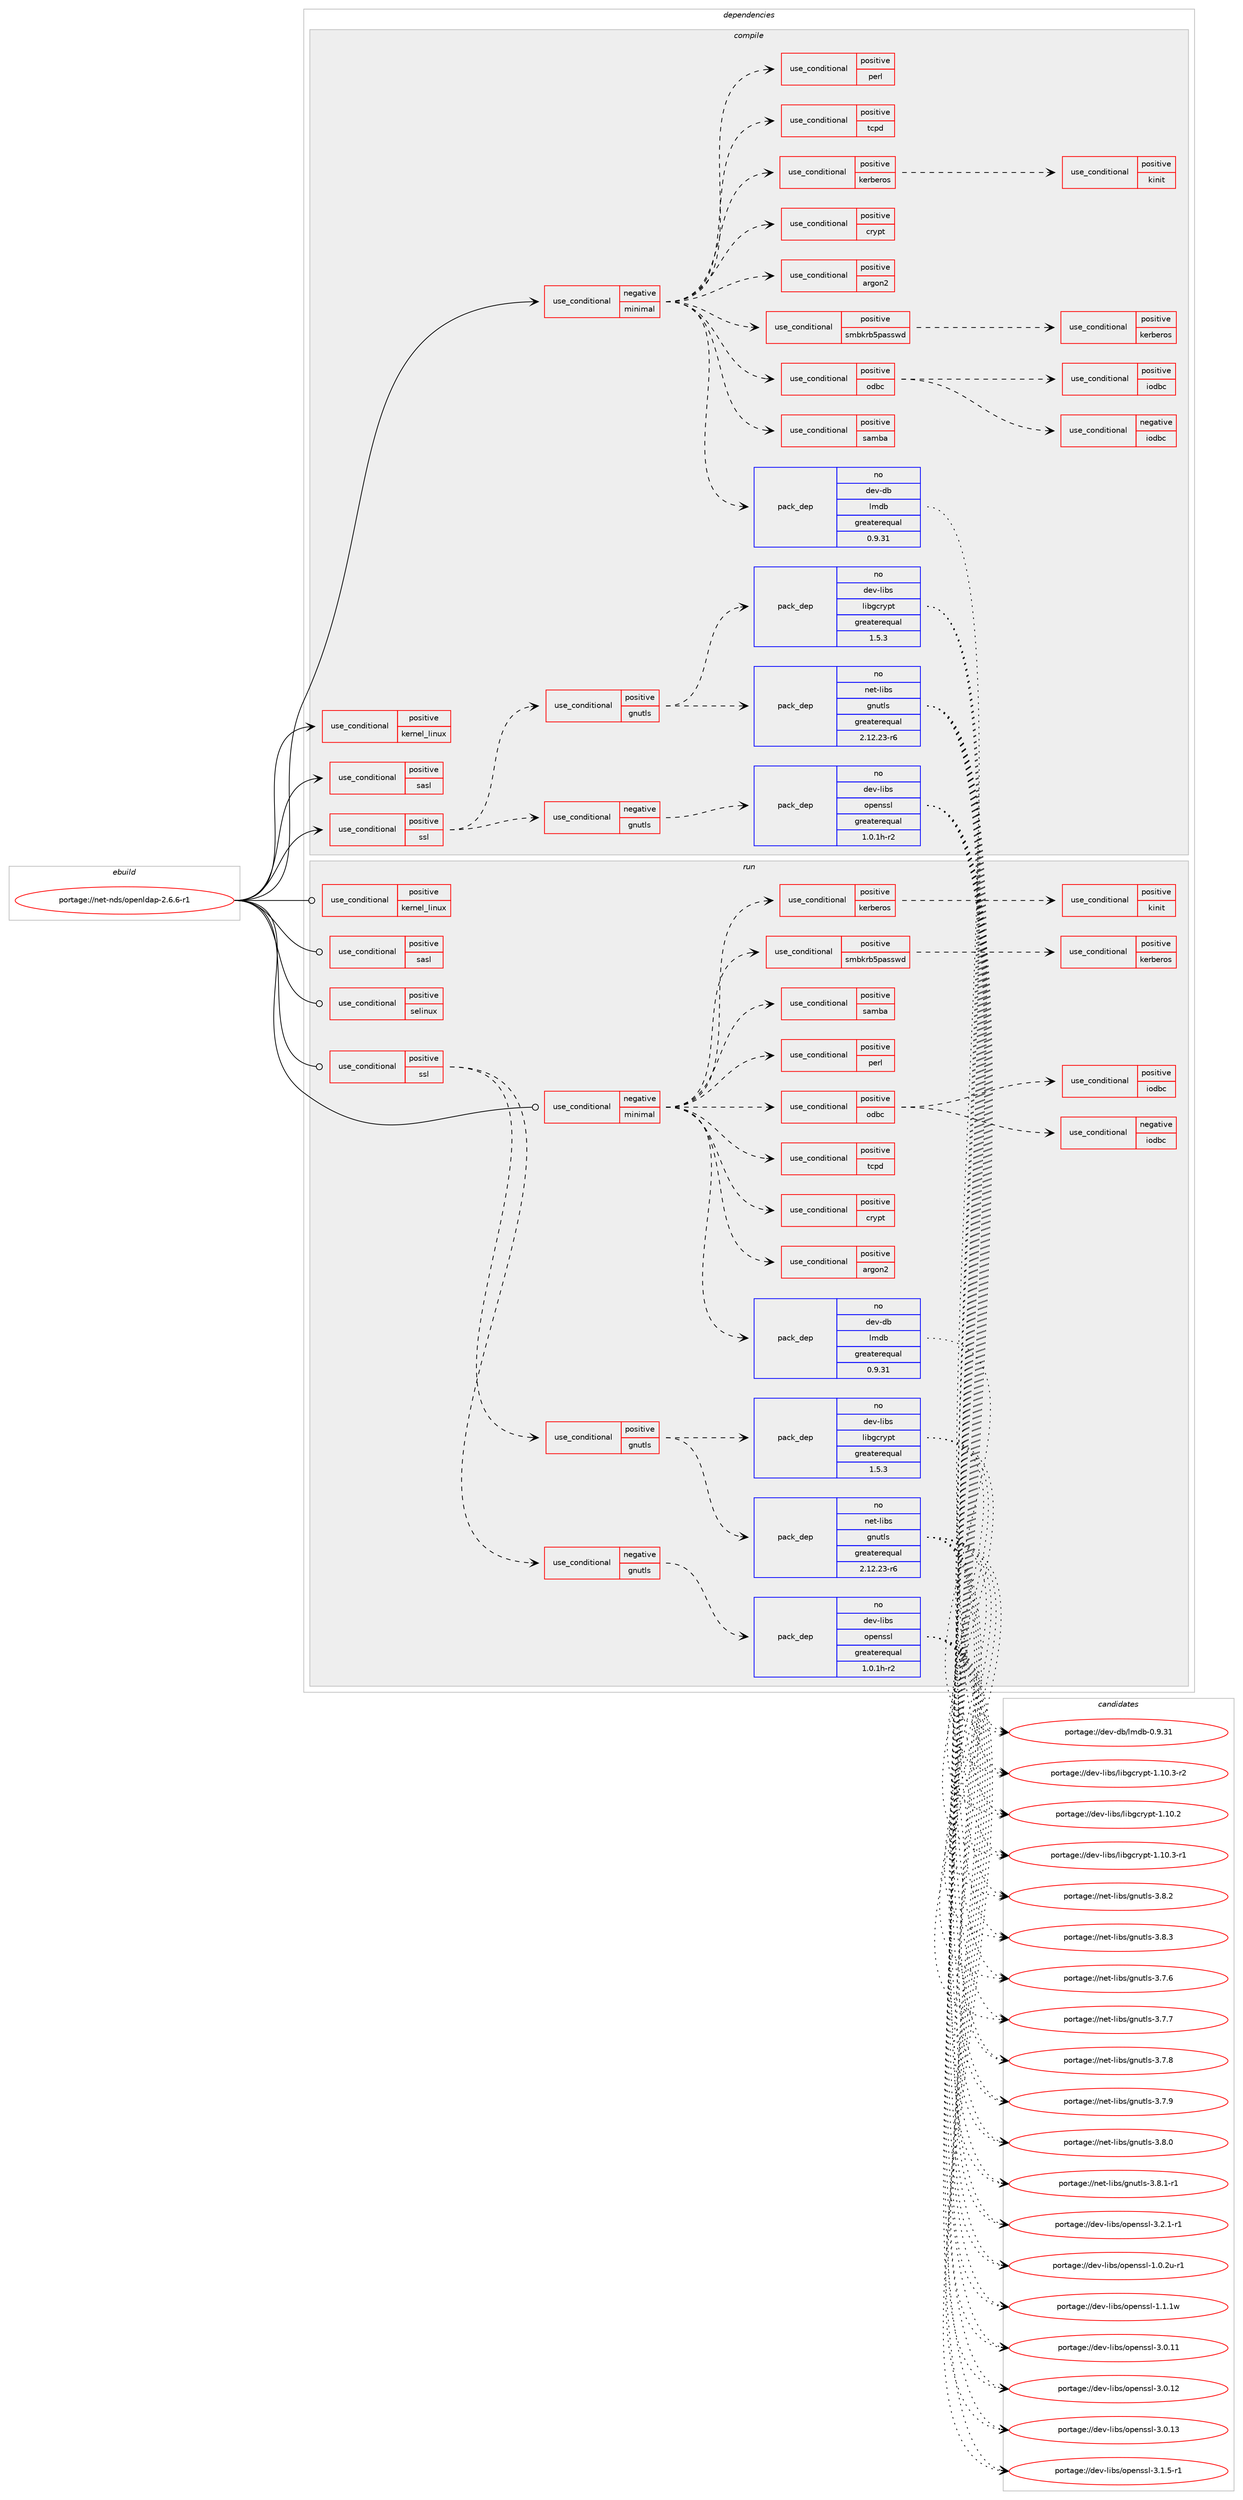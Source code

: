 digraph prolog {

# *************
# Graph options
# *************

newrank=true;
concentrate=true;
compound=true;
graph [rankdir=LR,fontname=Helvetica,fontsize=10,ranksep=1.5];#, ranksep=2.5, nodesep=0.2];
edge  [arrowhead=vee];
node  [fontname=Helvetica,fontsize=10];

# **********
# The ebuild
# **********

subgraph cluster_leftcol {
color=gray;
rank=same;
label=<<i>ebuild</i>>;
id [label="portage://net-nds/openldap-2.6.6-r1", color=red, width=4, href="../net-nds/openldap-2.6.6-r1.svg"];
}

# ****************
# The dependencies
# ****************

subgraph cluster_midcol {
color=gray;
label=<<i>dependencies</i>>;
subgraph cluster_compile {
fillcolor="#eeeeee";
style=filled;
label=<<i>compile</i>>;
subgraph cond5556 {
dependency7805 [label=<<TABLE BORDER="0" CELLBORDER="1" CELLSPACING="0" CELLPADDING="4"><TR><TD ROWSPAN="3" CELLPADDING="10">use_conditional</TD></TR><TR><TD>negative</TD></TR><TR><TD>minimal</TD></TR></TABLE>>, shape=none, color=red];
# *** BEGIN UNKNOWN DEPENDENCY TYPE (TODO) ***
# dependency7805 -> package_dependency(portage://net-nds/openldap-2.6.6-r1,install,no,dev-libs,libevent,none,[,,],any_same_slot,[])
# *** END UNKNOWN DEPENDENCY TYPE (TODO) ***

# *** BEGIN UNKNOWN DEPENDENCY TYPE (TODO) ***
# dependency7805 -> package_dependency(portage://net-nds/openldap-2.6.6-r1,install,no,dev-libs,libltdl,none,[,,],[],[])
# *** END UNKNOWN DEPENDENCY TYPE (TODO) ***

# *** BEGIN UNKNOWN DEPENDENCY TYPE (TODO) ***
# dependency7805 -> package_dependency(portage://net-nds/openldap-2.6.6-r1,install,no,sys-fs,e2fsprogs,none,[,,],[],[])
# *** END UNKNOWN DEPENDENCY TYPE (TODO) ***

subgraph pack2178 {
dependency7806 [label=<<TABLE BORDER="0" CELLBORDER="1" CELLSPACING="0" CELLPADDING="4" WIDTH="220"><TR><TD ROWSPAN="6" CELLPADDING="30">pack_dep</TD></TR><TR><TD WIDTH="110">no</TD></TR><TR><TD>dev-db</TD></TR><TR><TD>lmdb</TD></TR><TR><TD>greaterequal</TD></TR><TR><TD>0.9.31</TD></TR></TABLE>>, shape=none, color=blue];
}
dependency7805:e -> dependency7806:w [weight=20,style="dashed",arrowhead="vee"];
subgraph cond5557 {
dependency7807 [label=<<TABLE BORDER="0" CELLBORDER="1" CELLSPACING="0" CELLPADDING="4"><TR><TD ROWSPAN="3" CELLPADDING="10">use_conditional</TD></TR><TR><TD>positive</TD></TR><TR><TD>argon2</TD></TR></TABLE>>, shape=none, color=red];
# *** BEGIN UNKNOWN DEPENDENCY TYPE (TODO) ***
# dependency7807 -> package_dependency(portage://net-nds/openldap-2.6.6-r1,install,no,app-crypt,argon2,none,[,,],any_same_slot,[])
# *** END UNKNOWN DEPENDENCY TYPE (TODO) ***

}
dependency7805:e -> dependency7807:w [weight=20,style="dashed",arrowhead="vee"];
subgraph cond5558 {
dependency7808 [label=<<TABLE BORDER="0" CELLBORDER="1" CELLSPACING="0" CELLPADDING="4"><TR><TD ROWSPAN="3" CELLPADDING="10">use_conditional</TD></TR><TR><TD>positive</TD></TR><TR><TD>crypt</TD></TR></TABLE>>, shape=none, color=red];
# *** BEGIN UNKNOWN DEPENDENCY TYPE (TODO) ***
# dependency7808 -> package_dependency(portage://net-nds/openldap-2.6.6-r1,install,no,virtual,libcrypt,none,[,,],any_same_slot,[])
# *** END UNKNOWN DEPENDENCY TYPE (TODO) ***

}
dependency7805:e -> dependency7808:w [weight=20,style="dashed",arrowhead="vee"];
subgraph cond5559 {
dependency7809 [label=<<TABLE BORDER="0" CELLBORDER="1" CELLSPACING="0" CELLPADDING="4"><TR><TD ROWSPAN="3" CELLPADDING="10">use_conditional</TD></TR><TR><TD>positive</TD></TR><TR><TD>tcpd</TD></TR></TABLE>>, shape=none, color=red];
# *** BEGIN UNKNOWN DEPENDENCY TYPE (TODO) ***
# dependency7809 -> package_dependency(portage://net-nds/openldap-2.6.6-r1,install,no,sys-apps,tcp-wrappers,none,[,,],[],[])
# *** END UNKNOWN DEPENDENCY TYPE (TODO) ***

}
dependency7805:e -> dependency7809:w [weight=20,style="dashed",arrowhead="vee"];
subgraph cond5560 {
dependency7810 [label=<<TABLE BORDER="0" CELLBORDER="1" CELLSPACING="0" CELLPADDING="4"><TR><TD ROWSPAN="3" CELLPADDING="10">use_conditional</TD></TR><TR><TD>positive</TD></TR><TR><TD>odbc</TD></TR></TABLE>>, shape=none, color=red];
subgraph cond5561 {
dependency7811 [label=<<TABLE BORDER="0" CELLBORDER="1" CELLSPACING="0" CELLPADDING="4"><TR><TD ROWSPAN="3" CELLPADDING="10">use_conditional</TD></TR><TR><TD>negative</TD></TR><TR><TD>iodbc</TD></TR></TABLE>>, shape=none, color=red];
# *** BEGIN UNKNOWN DEPENDENCY TYPE (TODO) ***
# dependency7811 -> package_dependency(portage://net-nds/openldap-2.6.6-r1,install,no,dev-db,unixODBC,none,[,,],[],[])
# *** END UNKNOWN DEPENDENCY TYPE (TODO) ***

}
dependency7810:e -> dependency7811:w [weight=20,style="dashed",arrowhead="vee"];
subgraph cond5562 {
dependency7812 [label=<<TABLE BORDER="0" CELLBORDER="1" CELLSPACING="0" CELLPADDING="4"><TR><TD ROWSPAN="3" CELLPADDING="10">use_conditional</TD></TR><TR><TD>positive</TD></TR><TR><TD>iodbc</TD></TR></TABLE>>, shape=none, color=red];
# *** BEGIN UNKNOWN DEPENDENCY TYPE (TODO) ***
# dependency7812 -> package_dependency(portage://net-nds/openldap-2.6.6-r1,install,no,dev-db,libiodbc,none,[,,],[],[])
# *** END UNKNOWN DEPENDENCY TYPE (TODO) ***

}
dependency7810:e -> dependency7812:w [weight=20,style="dashed",arrowhead="vee"];
}
dependency7805:e -> dependency7810:w [weight=20,style="dashed",arrowhead="vee"];
subgraph cond5563 {
dependency7813 [label=<<TABLE BORDER="0" CELLBORDER="1" CELLSPACING="0" CELLPADDING="4"><TR><TD ROWSPAN="3" CELLPADDING="10">use_conditional</TD></TR><TR><TD>positive</TD></TR><TR><TD>perl</TD></TR></TABLE>>, shape=none, color=red];
# *** BEGIN UNKNOWN DEPENDENCY TYPE (TODO) ***
# dependency7813 -> package_dependency(portage://net-nds/openldap-2.6.6-r1,install,no,dev-lang,perl,none,[,,],any_same_slot,[use(disable(build),negative)])
# *** END UNKNOWN DEPENDENCY TYPE (TODO) ***

}
dependency7805:e -> dependency7813:w [weight=20,style="dashed",arrowhead="vee"];
subgraph cond5564 {
dependency7814 [label=<<TABLE BORDER="0" CELLBORDER="1" CELLSPACING="0" CELLPADDING="4"><TR><TD ROWSPAN="3" CELLPADDING="10">use_conditional</TD></TR><TR><TD>positive</TD></TR><TR><TD>samba</TD></TR></TABLE>>, shape=none, color=red];
# *** BEGIN UNKNOWN DEPENDENCY TYPE (TODO) ***
# dependency7814 -> package_dependency(portage://net-nds/openldap-2.6.6-r1,install,no,dev-libs,openssl,none,[,,],[slot(0),equal],[])
# *** END UNKNOWN DEPENDENCY TYPE (TODO) ***

}
dependency7805:e -> dependency7814:w [weight=20,style="dashed",arrowhead="vee"];
subgraph cond5565 {
dependency7815 [label=<<TABLE BORDER="0" CELLBORDER="1" CELLSPACING="0" CELLPADDING="4"><TR><TD ROWSPAN="3" CELLPADDING="10">use_conditional</TD></TR><TR><TD>positive</TD></TR><TR><TD>smbkrb5passwd</TD></TR></TABLE>>, shape=none, color=red];
# *** BEGIN UNKNOWN DEPENDENCY TYPE (TODO) ***
# dependency7815 -> package_dependency(portage://net-nds/openldap-2.6.6-r1,install,no,dev-libs,openssl,none,[,,],[slot(0),equal],[])
# *** END UNKNOWN DEPENDENCY TYPE (TODO) ***

subgraph cond5566 {
dependency7816 [label=<<TABLE BORDER="0" CELLBORDER="1" CELLSPACING="0" CELLPADDING="4"><TR><TD ROWSPAN="3" CELLPADDING="10">use_conditional</TD></TR><TR><TD>positive</TD></TR><TR><TD>kerberos</TD></TR></TABLE>>, shape=none, color=red];
# *** BEGIN UNKNOWN DEPENDENCY TYPE (TODO) ***
# dependency7816 -> package_dependency(portage://net-nds/openldap-2.6.6-r1,install,no,app-crypt,heimdal,none,[,,],[],[])
# *** END UNKNOWN DEPENDENCY TYPE (TODO) ***

}
dependency7815:e -> dependency7816:w [weight=20,style="dashed",arrowhead="vee"];
}
dependency7805:e -> dependency7815:w [weight=20,style="dashed",arrowhead="vee"];
subgraph cond5567 {
dependency7817 [label=<<TABLE BORDER="0" CELLBORDER="1" CELLSPACING="0" CELLPADDING="4"><TR><TD ROWSPAN="3" CELLPADDING="10">use_conditional</TD></TR><TR><TD>positive</TD></TR><TR><TD>kerberos</TD></TR></TABLE>>, shape=none, color=red];
# *** BEGIN UNKNOWN DEPENDENCY TYPE (TODO) ***
# dependency7817 -> package_dependency(portage://net-nds/openldap-2.6.6-r1,install,no,virtual,krb5,none,[,,],[],[])
# *** END UNKNOWN DEPENDENCY TYPE (TODO) ***

subgraph cond5568 {
dependency7818 [label=<<TABLE BORDER="0" CELLBORDER="1" CELLSPACING="0" CELLPADDING="4"><TR><TD ROWSPAN="3" CELLPADDING="10">use_conditional</TD></TR><TR><TD>positive</TD></TR><TR><TD>kinit</TD></TR></TABLE>>, shape=none, color=red];
# *** BEGIN UNKNOWN DEPENDENCY TYPE (TODO) ***
# dependency7818 -> package_dependency(portage://net-nds/openldap-2.6.6-r1,install,weak,app-crypt,heimdal,none,[,,],[],[])
# *** END UNKNOWN DEPENDENCY TYPE (TODO) ***

}
dependency7817:e -> dependency7818:w [weight=20,style="dashed",arrowhead="vee"];
}
dependency7805:e -> dependency7817:w [weight=20,style="dashed",arrowhead="vee"];
}
id:e -> dependency7805:w [weight=20,style="solid",arrowhead="vee"];
subgraph cond5569 {
dependency7819 [label=<<TABLE BORDER="0" CELLBORDER="1" CELLSPACING="0" CELLPADDING="4"><TR><TD ROWSPAN="3" CELLPADDING="10">use_conditional</TD></TR><TR><TD>positive</TD></TR><TR><TD>kernel_linux</TD></TR></TABLE>>, shape=none, color=red];
# *** BEGIN UNKNOWN DEPENDENCY TYPE (TODO) ***
# dependency7819 -> package_dependency(portage://net-nds/openldap-2.6.6-r1,install,no,sys-apps,util-linux,none,[,,],[],[])
# *** END UNKNOWN DEPENDENCY TYPE (TODO) ***

}
id:e -> dependency7819:w [weight=20,style="solid",arrowhead="vee"];
subgraph cond5570 {
dependency7820 [label=<<TABLE BORDER="0" CELLBORDER="1" CELLSPACING="0" CELLPADDING="4"><TR><TD ROWSPAN="3" CELLPADDING="10">use_conditional</TD></TR><TR><TD>positive</TD></TR><TR><TD>sasl</TD></TR></TABLE>>, shape=none, color=red];
# *** BEGIN UNKNOWN DEPENDENCY TYPE (TODO) ***
# dependency7820 -> package_dependency(portage://net-nds/openldap-2.6.6-r1,install,no,dev-libs,cyrus-sasl,none,[,,],any_same_slot,[])
# *** END UNKNOWN DEPENDENCY TYPE (TODO) ***

}
id:e -> dependency7820:w [weight=20,style="solid",arrowhead="vee"];
subgraph cond5571 {
dependency7821 [label=<<TABLE BORDER="0" CELLBORDER="1" CELLSPACING="0" CELLPADDING="4"><TR><TD ROWSPAN="3" CELLPADDING="10">use_conditional</TD></TR><TR><TD>positive</TD></TR><TR><TD>ssl</TD></TR></TABLE>>, shape=none, color=red];
subgraph cond5572 {
dependency7822 [label=<<TABLE BORDER="0" CELLBORDER="1" CELLSPACING="0" CELLPADDING="4"><TR><TD ROWSPAN="3" CELLPADDING="10">use_conditional</TD></TR><TR><TD>negative</TD></TR><TR><TD>gnutls</TD></TR></TABLE>>, shape=none, color=red];
subgraph pack2179 {
dependency7823 [label=<<TABLE BORDER="0" CELLBORDER="1" CELLSPACING="0" CELLPADDING="4" WIDTH="220"><TR><TD ROWSPAN="6" CELLPADDING="30">pack_dep</TD></TR><TR><TD WIDTH="110">no</TD></TR><TR><TD>dev-libs</TD></TR><TR><TD>openssl</TD></TR><TR><TD>greaterequal</TD></TR><TR><TD>1.0.1h-r2</TD></TR></TABLE>>, shape=none, color=blue];
}
dependency7822:e -> dependency7823:w [weight=20,style="dashed",arrowhead="vee"];
}
dependency7821:e -> dependency7822:w [weight=20,style="dashed",arrowhead="vee"];
subgraph cond5573 {
dependency7824 [label=<<TABLE BORDER="0" CELLBORDER="1" CELLSPACING="0" CELLPADDING="4"><TR><TD ROWSPAN="3" CELLPADDING="10">use_conditional</TD></TR><TR><TD>positive</TD></TR><TR><TD>gnutls</TD></TR></TABLE>>, shape=none, color=red];
subgraph pack2180 {
dependency7825 [label=<<TABLE BORDER="0" CELLBORDER="1" CELLSPACING="0" CELLPADDING="4" WIDTH="220"><TR><TD ROWSPAN="6" CELLPADDING="30">pack_dep</TD></TR><TR><TD WIDTH="110">no</TD></TR><TR><TD>net-libs</TD></TR><TR><TD>gnutls</TD></TR><TR><TD>greaterequal</TD></TR><TR><TD>2.12.23-r6</TD></TR></TABLE>>, shape=none, color=blue];
}
dependency7824:e -> dependency7825:w [weight=20,style="dashed",arrowhead="vee"];
subgraph pack2181 {
dependency7826 [label=<<TABLE BORDER="0" CELLBORDER="1" CELLSPACING="0" CELLPADDING="4" WIDTH="220"><TR><TD ROWSPAN="6" CELLPADDING="30">pack_dep</TD></TR><TR><TD WIDTH="110">no</TD></TR><TR><TD>dev-libs</TD></TR><TR><TD>libgcrypt</TD></TR><TR><TD>greaterequal</TD></TR><TR><TD>1.5.3</TD></TR></TABLE>>, shape=none, color=blue];
}
dependency7824:e -> dependency7826:w [weight=20,style="dashed",arrowhead="vee"];
}
dependency7821:e -> dependency7824:w [weight=20,style="dashed",arrowhead="vee"];
}
id:e -> dependency7821:w [weight=20,style="solid",arrowhead="vee"];
# *** BEGIN UNKNOWN DEPENDENCY TYPE (TODO) ***
# id -> package_dependency(portage://net-nds/openldap-2.6.6-r1,install,no,sys-apps,groff,none,[,,],[],[])
# *** END UNKNOWN DEPENDENCY TYPE (TODO) ***

}
subgraph cluster_compileandrun {
fillcolor="#eeeeee";
style=filled;
label=<<i>compile and run</i>>;
}
subgraph cluster_run {
fillcolor="#eeeeee";
style=filled;
label=<<i>run</i>>;
subgraph cond5574 {
dependency7827 [label=<<TABLE BORDER="0" CELLBORDER="1" CELLSPACING="0" CELLPADDING="4"><TR><TD ROWSPAN="3" CELLPADDING="10">use_conditional</TD></TR><TR><TD>negative</TD></TR><TR><TD>minimal</TD></TR></TABLE>>, shape=none, color=red];
# *** BEGIN UNKNOWN DEPENDENCY TYPE (TODO) ***
# dependency7827 -> package_dependency(portage://net-nds/openldap-2.6.6-r1,run,no,dev-libs,libevent,none,[,,],any_same_slot,[])
# *** END UNKNOWN DEPENDENCY TYPE (TODO) ***

# *** BEGIN UNKNOWN DEPENDENCY TYPE (TODO) ***
# dependency7827 -> package_dependency(portage://net-nds/openldap-2.6.6-r1,run,no,dev-libs,libltdl,none,[,,],[],[])
# *** END UNKNOWN DEPENDENCY TYPE (TODO) ***

# *** BEGIN UNKNOWN DEPENDENCY TYPE (TODO) ***
# dependency7827 -> package_dependency(portage://net-nds/openldap-2.6.6-r1,run,no,sys-fs,e2fsprogs,none,[,,],[],[])
# *** END UNKNOWN DEPENDENCY TYPE (TODO) ***

subgraph pack2182 {
dependency7828 [label=<<TABLE BORDER="0" CELLBORDER="1" CELLSPACING="0" CELLPADDING="4" WIDTH="220"><TR><TD ROWSPAN="6" CELLPADDING="30">pack_dep</TD></TR><TR><TD WIDTH="110">no</TD></TR><TR><TD>dev-db</TD></TR><TR><TD>lmdb</TD></TR><TR><TD>greaterequal</TD></TR><TR><TD>0.9.31</TD></TR></TABLE>>, shape=none, color=blue];
}
dependency7827:e -> dependency7828:w [weight=20,style="dashed",arrowhead="vee"];
subgraph cond5575 {
dependency7829 [label=<<TABLE BORDER="0" CELLBORDER="1" CELLSPACING="0" CELLPADDING="4"><TR><TD ROWSPAN="3" CELLPADDING="10">use_conditional</TD></TR><TR><TD>positive</TD></TR><TR><TD>argon2</TD></TR></TABLE>>, shape=none, color=red];
# *** BEGIN UNKNOWN DEPENDENCY TYPE (TODO) ***
# dependency7829 -> package_dependency(portage://net-nds/openldap-2.6.6-r1,run,no,app-crypt,argon2,none,[,,],any_same_slot,[])
# *** END UNKNOWN DEPENDENCY TYPE (TODO) ***

}
dependency7827:e -> dependency7829:w [weight=20,style="dashed",arrowhead="vee"];
subgraph cond5576 {
dependency7830 [label=<<TABLE BORDER="0" CELLBORDER="1" CELLSPACING="0" CELLPADDING="4"><TR><TD ROWSPAN="3" CELLPADDING="10">use_conditional</TD></TR><TR><TD>positive</TD></TR><TR><TD>crypt</TD></TR></TABLE>>, shape=none, color=red];
# *** BEGIN UNKNOWN DEPENDENCY TYPE (TODO) ***
# dependency7830 -> package_dependency(portage://net-nds/openldap-2.6.6-r1,run,no,virtual,libcrypt,none,[,,],any_same_slot,[])
# *** END UNKNOWN DEPENDENCY TYPE (TODO) ***

}
dependency7827:e -> dependency7830:w [weight=20,style="dashed",arrowhead="vee"];
subgraph cond5577 {
dependency7831 [label=<<TABLE BORDER="0" CELLBORDER="1" CELLSPACING="0" CELLPADDING="4"><TR><TD ROWSPAN="3" CELLPADDING="10">use_conditional</TD></TR><TR><TD>positive</TD></TR><TR><TD>tcpd</TD></TR></TABLE>>, shape=none, color=red];
# *** BEGIN UNKNOWN DEPENDENCY TYPE (TODO) ***
# dependency7831 -> package_dependency(portage://net-nds/openldap-2.6.6-r1,run,no,sys-apps,tcp-wrappers,none,[,,],[],[])
# *** END UNKNOWN DEPENDENCY TYPE (TODO) ***

}
dependency7827:e -> dependency7831:w [weight=20,style="dashed",arrowhead="vee"];
subgraph cond5578 {
dependency7832 [label=<<TABLE BORDER="0" CELLBORDER="1" CELLSPACING="0" CELLPADDING="4"><TR><TD ROWSPAN="3" CELLPADDING="10">use_conditional</TD></TR><TR><TD>positive</TD></TR><TR><TD>odbc</TD></TR></TABLE>>, shape=none, color=red];
subgraph cond5579 {
dependency7833 [label=<<TABLE BORDER="0" CELLBORDER="1" CELLSPACING="0" CELLPADDING="4"><TR><TD ROWSPAN="3" CELLPADDING="10">use_conditional</TD></TR><TR><TD>negative</TD></TR><TR><TD>iodbc</TD></TR></TABLE>>, shape=none, color=red];
# *** BEGIN UNKNOWN DEPENDENCY TYPE (TODO) ***
# dependency7833 -> package_dependency(portage://net-nds/openldap-2.6.6-r1,run,no,dev-db,unixODBC,none,[,,],[],[])
# *** END UNKNOWN DEPENDENCY TYPE (TODO) ***

}
dependency7832:e -> dependency7833:w [weight=20,style="dashed",arrowhead="vee"];
subgraph cond5580 {
dependency7834 [label=<<TABLE BORDER="0" CELLBORDER="1" CELLSPACING="0" CELLPADDING="4"><TR><TD ROWSPAN="3" CELLPADDING="10">use_conditional</TD></TR><TR><TD>positive</TD></TR><TR><TD>iodbc</TD></TR></TABLE>>, shape=none, color=red];
# *** BEGIN UNKNOWN DEPENDENCY TYPE (TODO) ***
# dependency7834 -> package_dependency(portage://net-nds/openldap-2.6.6-r1,run,no,dev-db,libiodbc,none,[,,],[],[])
# *** END UNKNOWN DEPENDENCY TYPE (TODO) ***

}
dependency7832:e -> dependency7834:w [weight=20,style="dashed",arrowhead="vee"];
}
dependency7827:e -> dependency7832:w [weight=20,style="dashed",arrowhead="vee"];
subgraph cond5581 {
dependency7835 [label=<<TABLE BORDER="0" CELLBORDER="1" CELLSPACING="0" CELLPADDING="4"><TR><TD ROWSPAN="3" CELLPADDING="10">use_conditional</TD></TR><TR><TD>positive</TD></TR><TR><TD>perl</TD></TR></TABLE>>, shape=none, color=red];
# *** BEGIN UNKNOWN DEPENDENCY TYPE (TODO) ***
# dependency7835 -> package_dependency(portage://net-nds/openldap-2.6.6-r1,run,no,dev-lang,perl,none,[,,],any_same_slot,[use(disable(build),negative)])
# *** END UNKNOWN DEPENDENCY TYPE (TODO) ***

}
dependency7827:e -> dependency7835:w [weight=20,style="dashed",arrowhead="vee"];
subgraph cond5582 {
dependency7836 [label=<<TABLE BORDER="0" CELLBORDER="1" CELLSPACING="0" CELLPADDING="4"><TR><TD ROWSPAN="3" CELLPADDING="10">use_conditional</TD></TR><TR><TD>positive</TD></TR><TR><TD>samba</TD></TR></TABLE>>, shape=none, color=red];
# *** BEGIN UNKNOWN DEPENDENCY TYPE (TODO) ***
# dependency7836 -> package_dependency(portage://net-nds/openldap-2.6.6-r1,run,no,dev-libs,openssl,none,[,,],[slot(0),equal],[])
# *** END UNKNOWN DEPENDENCY TYPE (TODO) ***

}
dependency7827:e -> dependency7836:w [weight=20,style="dashed",arrowhead="vee"];
subgraph cond5583 {
dependency7837 [label=<<TABLE BORDER="0" CELLBORDER="1" CELLSPACING="0" CELLPADDING="4"><TR><TD ROWSPAN="3" CELLPADDING="10">use_conditional</TD></TR><TR><TD>positive</TD></TR><TR><TD>smbkrb5passwd</TD></TR></TABLE>>, shape=none, color=red];
# *** BEGIN UNKNOWN DEPENDENCY TYPE (TODO) ***
# dependency7837 -> package_dependency(portage://net-nds/openldap-2.6.6-r1,run,no,dev-libs,openssl,none,[,,],[slot(0),equal],[])
# *** END UNKNOWN DEPENDENCY TYPE (TODO) ***

subgraph cond5584 {
dependency7838 [label=<<TABLE BORDER="0" CELLBORDER="1" CELLSPACING="0" CELLPADDING="4"><TR><TD ROWSPAN="3" CELLPADDING="10">use_conditional</TD></TR><TR><TD>positive</TD></TR><TR><TD>kerberos</TD></TR></TABLE>>, shape=none, color=red];
# *** BEGIN UNKNOWN DEPENDENCY TYPE (TODO) ***
# dependency7838 -> package_dependency(portage://net-nds/openldap-2.6.6-r1,run,no,app-crypt,heimdal,none,[,,],[],[])
# *** END UNKNOWN DEPENDENCY TYPE (TODO) ***

}
dependency7837:e -> dependency7838:w [weight=20,style="dashed",arrowhead="vee"];
}
dependency7827:e -> dependency7837:w [weight=20,style="dashed",arrowhead="vee"];
subgraph cond5585 {
dependency7839 [label=<<TABLE BORDER="0" CELLBORDER="1" CELLSPACING="0" CELLPADDING="4"><TR><TD ROWSPAN="3" CELLPADDING="10">use_conditional</TD></TR><TR><TD>positive</TD></TR><TR><TD>kerberos</TD></TR></TABLE>>, shape=none, color=red];
# *** BEGIN UNKNOWN DEPENDENCY TYPE (TODO) ***
# dependency7839 -> package_dependency(portage://net-nds/openldap-2.6.6-r1,run,no,virtual,krb5,none,[,,],[],[])
# *** END UNKNOWN DEPENDENCY TYPE (TODO) ***

subgraph cond5586 {
dependency7840 [label=<<TABLE BORDER="0" CELLBORDER="1" CELLSPACING="0" CELLPADDING="4"><TR><TD ROWSPAN="3" CELLPADDING="10">use_conditional</TD></TR><TR><TD>positive</TD></TR><TR><TD>kinit</TD></TR></TABLE>>, shape=none, color=red];
# *** BEGIN UNKNOWN DEPENDENCY TYPE (TODO) ***
# dependency7840 -> package_dependency(portage://net-nds/openldap-2.6.6-r1,run,weak,app-crypt,heimdal,none,[,,],[],[])
# *** END UNKNOWN DEPENDENCY TYPE (TODO) ***

}
dependency7839:e -> dependency7840:w [weight=20,style="dashed",arrowhead="vee"];
}
dependency7827:e -> dependency7839:w [weight=20,style="dashed",arrowhead="vee"];
}
id:e -> dependency7827:w [weight=20,style="solid",arrowhead="odot"];
subgraph cond5587 {
dependency7841 [label=<<TABLE BORDER="0" CELLBORDER="1" CELLSPACING="0" CELLPADDING="4"><TR><TD ROWSPAN="3" CELLPADDING="10">use_conditional</TD></TR><TR><TD>positive</TD></TR><TR><TD>kernel_linux</TD></TR></TABLE>>, shape=none, color=red];
# *** BEGIN UNKNOWN DEPENDENCY TYPE (TODO) ***
# dependency7841 -> package_dependency(portage://net-nds/openldap-2.6.6-r1,run,no,sys-apps,util-linux,none,[,,],[],[])
# *** END UNKNOWN DEPENDENCY TYPE (TODO) ***

}
id:e -> dependency7841:w [weight=20,style="solid",arrowhead="odot"];
subgraph cond5588 {
dependency7842 [label=<<TABLE BORDER="0" CELLBORDER="1" CELLSPACING="0" CELLPADDING="4"><TR><TD ROWSPAN="3" CELLPADDING="10">use_conditional</TD></TR><TR><TD>positive</TD></TR><TR><TD>sasl</TD></TR></TABLE>>, shape=none, color=red];
# *** BEGIN UNKNOWN DEPENDENCY TYPE (TODO) ***
# dependency7842 -> package_dependency(portage://net-nds/openldap-2.6.6-r1,run,no,dev-libs,cyrus-sasl,none,[,,],any_same_slot,[])
# *** END UNKNOWN DEPENDENCY TYPE (TODO) ***

}
id:e -> dependency7842:w [weight=20,style="solid",arrowhead="odot"];
subgraph cond5589 {
dependency7843 [label=<<TABLE BORDER="0" CELLBORDER="1" CELLSPACING="0" CELLPADDING="4"><TR><TD ROWSPAN="3" CELLPADDING="10">use_conditional</TD></TR><TR><TD>positive</TD></TR><TR><TD>selinux</TD></TR></TABLE>>, shape=none, color=red];
# *** BEGIN UNKNOWN DEPENDENCY TYPE (TODO) ***
# dependency7843 -> package_dependency(portage://net-nds/openldap-2.6.6-r1,run,no,sec-policy,selinux-ldap,none,[,,],[],[])
# *** END UNKNOWN DEPENDENCY TYPE (TODO) ***

}
id:e -> dependency7843:w [weight=20,style="solid",arrowhead="odot"];
subgraph cond5590 {
dependency7844 [label=<<TABLE BORDER="0" CELLBORDER="1" CELLSPACING="0" CELLPADDING="4"><TR><TD ROWSPAN="3" CELLPADDING="10">use_conditional</TD></TR><TR><TD>positive</TD></TR><TR><TD>ssl</TD></TR></TABLE>>, shape=none, color=red];
subgraph cond5591 {
dependency7845 [label=<<TABLE BORDER="0" CELLBORDER="1" CELLSPACING="0" CELLPADDING="4"><TR><TD ROWSPAN="3" CELLPADDING="10">use_conditional</TD></TR><TR><TD>negative</TD></TR><TR><TD>gnutls</TD></TR></TABLE>>, shape=none, color=red];
subgraph pack2183 {
dependency7846 [label=<<TABLE BORDER="0" CELLBORDER="1" CELLSPACING="0" CELLPADDING="4" WIDTH="220"><TR><TD ROWSPAN="6" CELLPADDING="30">pack_dep</TD></TR><TR><TD WIDTH="110">no</TD></TR><TR><TD>dev-libs</TD></TR><TR><TD>openssl</TD></TR><TR><TD>greaterequal</TD></TR><TR><TD>1.0.1h-r2</TD></TR></TABLE>>, shape=none, color=blue];
}
dependency7845:e -> dependency7846:w [weight=20,style="dashed",arrowhead="vee"];
}
dependency7844:e -> dependency7845:w [weight=20,style="dashed",arrowhead="vee"];
subgraph cond5592 {
dependency7847 [label=<<TABLE BORDER="0" CELLBORDER="1" CELLSPACING="0" CELLPADDING="4"><TR><TD ROWSPAN="3" CELLPADDING="10">use_conditional</TD></TR><TR><TD>positive</TD></TR><TR><TD>gnutls</TD></TR></TABLE>>, shape=none, color=red];
subgraph pack2184 {
dependency7848 [label=<<TABLE BORDER="0" CELLBORDER="1" CELLSPACING="0" CELLPADDING="4" WIDTH="220"><TR><TD ROWSPAN="6" CELLPADDING="30">pack_dep</TD></TR><TR><TD WIDTH="110">no</TD></TR><TR><TD>net-libs</TD></TR><TR><TD>gnutls</TD></TR><TR><TD>greaterequal</TD></TR><TR><TD>2.12.23-r6</TD></TR></TABLE>>, shape=none, color=blue];
}
dependency7847:e -> dependency7848:w [weight=20,style="dashed",arrowhead="vee"];
subgraph pack2185 {
dependency7849 [label=<<TABLE BORDER="0" CELLBORDER="1" CELLSPACING="0" CELLPADDING="4" WIDTH="220"><TR><TD ROWSPAN="6" CELLPADDING="30">pack_dep</TD></TR><TR><TD WIDTH="110">no</TD></TR><TR><TD>dev-libs</TD></TR><TR><TD>libgcrypt</TD></TR><TR><TD>greaterequal</TD></TR><TR><TD>1.5.3</TD></TR></TABLE>>, shape=none, color=blue];
}
dependency7847:e -> dependency7849:w [weight=20,style="dashed",arrowhead="vee"];
}
dependency7844:e -> dependency7847:w [weight=20,style="dashed",arrowhead="vee"];
}
id:e -> dependency7844:w [weight=20,style="solid",arrowhead="odot"];
# *** BEGIN UNKNOWN DEPENDENCY TYPE (TODO) ***
# id -> package_dependency(portage://net-nds/openldap-2.6.6-r1,run,no,virtual,tmpfiles,none,[,,],[],[])
# *** END UNKNOWN DEPENDENCY TYPE (TODO) ***

}
}

# **************
# The candidates
# **************

subgraph cluster_choices {
rank=same;
color=gray;
label=<<i>candidates</i>>;

subgraph choice2178 {
color=black;
nodesep=1;
choice1001011184510098471081091009845484657465149 [label="portage://dev-db/lmdb-0.9.31", color=red, width=4,href="../dev-db/lmdb-0.9.31.svg"];
dependency7806:e -> choice1001011184510098471081091009845484657465149:w [style=dotted,weight="100"];
}
subgraph choice2179 {
color=black;
nodesep=1;
choice1001011184510810598115471111121011101151151084549464846501174511449 [label="portage://dev-libs/openssl-1.0.2u-r1", color=red, width=4,href="../dev-libs/openssl-1.0.2u-r1.svg"];
choice100101118451081059811547111112101110115115108454946494649119 [label="portage://dev-libs/openssl-1.1.1w", color=red, width=4,href="../dev-libs/openssl-1.1.1w.svg"];
choice10010111845108105981154711111210111011511510845514648464949 [label="portage://dev-libs/openssl-3.0.11", color=red, width=4,href="../dev-libs/openssl-3.0.11.svg"];
choice10010111845108105981154711111210111011511510845514648464950 [label="portage://dev-libs/openssl-3.0.12", color=red, width=4,href="../dev-libs/openssl-3.0.12.svg"];
choice10010111845108105981154711111210111011511510845514648464951 [label="portage://dev-libs/openssl-3.0.13", color=red, width=4,href="../dev-libs/openssl-3.0.13.svg"];
choice1001011184510810598115471111121011101151151084551464946534511449 [label="portage://dev-libs/openssl-3.1.5-r1", color=red, width=4,href="../dev-libs/openssl-3.1.5-r1.svg"];
choice1001011184510810598115471111121011101151151084551465046494511449 [label="portage://dev-libs/openssl-3.2.1-r1", color=red, width=4,href="../dev-libs/openssl-3.2.1-r1.svg"];
dependency7823:e -> choice1001011184510810598115471111121011101151151084549464846501174511449:w [style=dotted,weight="100"];
dependency7823:e -> choice100101118451081059811547111112101110115115108454946494649119:w [style=dotted,weight="100"];
dependency7823:e -> choice10010111845108105981154711111210111011511510845514648464949:w [style=dotted,weight="100"];
dependency7823:e -> choice10010111845108105981154711111210111011511510845514648464950:w [style=dotted,weight="100"];
dependency7823:e -> choice10010111845108105981154711111210111011511510845514648464951:w [style=dotted,weight="100"];
dependency7823:e -> choice1001011184510810598115471111121011101151151084551464946534511449:w [style=dotted,weight="100"];
dependency7823:e -> choice1001011184510810598115471111121011101151151084551465046494511449:w [style=dotted,weight="100"];
}
subgraph choice2180 {
color=black;
nodesep=1;
choice110101116451081059811547103110117116108115455146554654 [label="portage://net-libs/gnutls-3.7.6", color=red, width=4,href="../net-libs/gnutls-3.7.6.svg"];
choice110101116451081059811547103110117116108115455146554655 [label="portage://net-libs/gnutls-3.7.7", color=red, width=4,href="../net-libs/gnutls-3.7.7.svg"];
choice110101116451081059811547103110117116108115455146554656 [label="portage://net-libs/gnutls-3.7.8", color=red, width=4,href="../net-libs/gnutls-3.7.8.svg"];
choice110101116451081059811547103110117116108115455146554657 [label="portage://net-libs/gnutls-3.7.9", color=red, width=4,href="../net-libs/gnutls-3.7.9.svg"];
choice110101116451081059811547103110117116108115455146564648 [label="portage://net-libs/gnutls-3.8.0", color=red, width=4,href="../net-libs/gnutls-3.8.0.svg"];
choice1101011164510810598115471031101171161081154551465646494511449 [label="portage://net-libs/gnutls-3.8.1-r1", color=red, width=4,href="../net-libs/gnutls-3.8.1-r1.svg"];
choice110101116451081059811547103110117116108115455146564650 [label="portage://net-libs/gnutls-3.8.2", color=red, width=4,href="../net-libs/gnutls-3.8.2.svg"];
choice110101116451081059811547103110117116108115455146564651 [label="portage://net-libs/gnutls-3.8.3", color=red, width=4,href="../net-libs/gnutls-3.8.3.svg"];
dependency7825:e -> choice110101116451081059811547103110117116108115455146554654:w [style=dotted,weight="100"];
dependency7825:e -> choice110101116451081059811547103110117116108115455146554655:w [style=dotted,weight="100"];
dependency7825:e -> choice110101116451081059811547103110117116108115455146554656:w [style=dotted,weight="100"];
dependency7825:e -> choice110101116451081059811547103110117116108115455146554657:w [style=dotted,weight="100"];
dependency7825:e -> choice110101116451081059811547103110117116108115455146564648:w [style=dotted,weight="100"];
dependency7825:e -> choice1101011164510810598115471031101171161081154551465646494511449:w [style=dotted,weight="100"];
dependency7825:e -> choice110101116451081059811547103110117116108115455146564650:w [style=dotted,weight="100"];
dependency7825:e -> choice110101116451081059811547103110117116108115455146564651:w [style=dotted,weight="100"];
}
subgraph choice2181 {
color=black;
nodesep=1;
choice100101118451081059811547108105981039911412111211645494649484650 [label="portage://dev-libs/libgcrypt-1.10.2", color=red, width=4,href="../dev-libs/libgcrypt-1.10.2.svg"];
choice1001011184510810598115471081059810399114121112116454946494846514511449 [label="portage://dev-libs/libgcrypt-1.10.3-r1", color=red, width=4,href="../dev-libs/libgcrypt-1.10.3-r1.svg"];
choice1001011184510810598115471081059810399114121112116454946494846514511450 [label="portage://dev-libs/libgcrypt-1.10.3-r2", color=red, width=4,href="../dev-libs/libgcrypt-1.10.3-r2.svg"];
dependency7826:e -> choice100101118451081059811547108105981039911412111211645494649484650:w [style=dotted,weight="100"];
dependency7826:e -> choice1001011184510810598115471081059810399114121112116454946494846514511449:w [style=dotted,weight="100"];
dependency7826:e -> choice1001011184510810598115471081059810399114121112116454946494846514511450:w [style=dotted,weight="100"];
}
subgraph choice2182 {
color=black;
nodesep=1;
choice1001011184510098471081091009845484657465149 [label="portage://dev-db/lmdb-0.9.31", color=red, width=4,href="../dev-db/lmdb-0.9.31.svg"];
dependency7828:e -> choice1001011184510098471081091009845484657465149:w [style=dotted,weight="100"];
}
subgraph choice2183 {
color=black;
nodesep=1;
choice1001011184510810598115471111121011101151151084549464846501174511449 [label="portage://dev-libs/openssl-1.0.2u-r1", color=red, width=4,href="../dev-libs/openssl-1.0.2u-r1.svg"];
choice100101118451081059811547111112101110115115108454946494649119 [label="portage://dev-libs/openssl-1.1.1w", color=red, width=4,href="../dev-libs/openssl-1.1.1w.svg"];
choice10010111845108105981154711111210111011511510845514648464949 [label="portage://dev-libs/openssl-3.0.11", color=red, width=4,href="../dev-libs/openssl-3.0.11.svg"];
choice10010111845108105981154711111210111011511510845514648464950 [label="portage://dev-libs/openssl-3.0.12", color=red, width=4,href="../dev-libs/openssl-3.0.12.svg"];
choice10010111845108105981154711111210111011511510845514648464951 [label="portage://dev-libs/openssl-3.0.13", color=red, width=4,href="../dev-libs/openssl-3.0.13.svg"];
choice1001011184510810598115471111121011101151151084551464946534511449 [label="portage://dev-libs/openssl-3.1.5-r1", color=red, width=4,href="../dev-libs/openssl-3.1.5-r1.svg"];
choice1001011184510810598115471111121011101151151084551465046494511449 [label="portage://dev-libs/openssl-3.2.1-r1", color=red, width=4,href="../dev-libs/openssl-3.2.1-r1.svg"];
dependency7846:e -> choice1001011184510810598115471111121011101151151084549464846501174511449:w [style=dotted,weight="100"];
dependency7846:e -> choice100101118451081059811547111112101110115115108454946494649119:w [style=dotted,weight="100"];
dependency7846:e -> choice10010111845108105981154711111210111011511510845514648464949:w [style=dotted,weight="100"];
dependency7846:e -> choice10010111845108105981154711111210111011511510845514648464950:w [style=dotted,weight="100"];
dependency7846:e -> choice10010111845108105981154711111210111011511510845514648464951:w [style=dotted,weight="100"];
dependency7846:e -> choice1001011184510810598115471111121011101151151084551464946534511449:w [style=dotted,weight="100"];
dependency7846:e -> choice1001011184510810598115471111121011101151151084551465046494511449:w [style=dotted,weight="100"];
}
subgraph choice2184 {
color=black;
nodesep=1;
choice110101116451081059811547103110117116108115455146554654 [label="portage://net-libs/gnutls-3.7.6", color=red, width=4,href="../net-libs/gnutls-3.7.6.svg"];
choice110101116451081059811547103110117116108115455146554655 [label="portage://net-libs/gnutls-3.7.7", color=red, width=4,href="../net-libs/gnutls-3.7.7.svg"];
choice110101116451081059811547103110117116108115455146554656 [label="portage://net-libs/gnutls-3.7.8", color=red, width=4,href="../net-libs/gnutls-3.7.8.svg"];
choice110101116451081059811547103110117116108115455146554657 [label="portage://net-libs/gnutls-3.7.9", color=red, width=4,href="../net-libs/gnutls-3.7.9.svg"];
choice110101116451081059811547103110117116108115455146564648 [label="portage://net-libs/gnutls-3.8.0", color=red, width=4,href="../net-libs/gnutls-3.8.0.svg"];
choice1101011164510810598115471031101171161081154551465646494511449 [label="portage://net-libs/gnutls-3.8.1-r1", color=red, width=4,href="../net-libs/gnutls-3.8.1-r1.svg"];
choice110101116451081059811547103110117116108115455146564650 [label="portage://net-libs/gnutls-3.8.2", color=red, width=4,href="../net-libs/gnutls-3.8.2.svg"];
choice110101116451081059811547103110117116108115455146564651 [label="portage://net-libs/gnutls-3.8.3", color=red, width=4,href="../net-libs/gnutls-3.8.3.svg"];
dependency7848:e -> choice110101116451081059811547103110117116108115455146554654:w [style=dotted,weight="100"];
dependency7848:e -> choice110101116451081059811547103110117116108115455146554655:w [style=dotted,weight="100"];
dependency7848:e -> choice110101116451081059811547103110117116108115455146554656:w [style=dotted,weight="100"];
dependency7848:e -> choice110101116451081059811547103110117116108115455146554657:w [style=dotted,weight="100"];
dependency7848:e -> choice110101116451081059811547103110117116108115455146564648:w [style=dotted,weight="100"];
dependency7848:e -> choice1101011164510810598115471031101171161081154551465646494511449:w [style=dotted,weight="100"];
dependency7848:e -> choice110101116451081059811547103110117116108115455146564650:w [style=dotted,weight="100"];
dependency7848:e -> choice110101116451081059811547103110117116108115455146564651:w [style=dotted,weight="100"];
}
subgraph choice2185 {
color=black;
nodesep=1;
choice100101118451081059811547108105981039911412111211645494649484650 [label="portage://dev-libs/libgcrypt-1.10.2", color=red, width=4,href="../dev-libs/libgcrypt-1.10.2.svg"];
choice1001011184510810598115471081059810399114121112116454946494846514511449 [label="portage://dev-libs/libgcrypt-1.10.3-r1", color=red, width=4,href="../dev-libs/libgcrypt-1.10.3-r1.svg"];
choice1001011184510810598115471081059810399114121112116454946494846514511450 [label="portage://dev-libs/libgcrypt-1.10.3-r2", color=red, width=4,href="../dev-libs/libgcrypt-1.10.3-r2.svg"];
dependency7849:e -> choice100101118451081059811547108105981039911412111211645494649484650:w [style=dotted,weight="100"];
dependency7849:e -> choice1001011184510810598115471081059810399114121112116454946494846514511449:w [style=dotted,weight="100"];
dependency7849:e -> choice1001011184510810598115471081059810399114121112116454946494846514511450:w [style=dotted,weight="100"];
}
}

}
